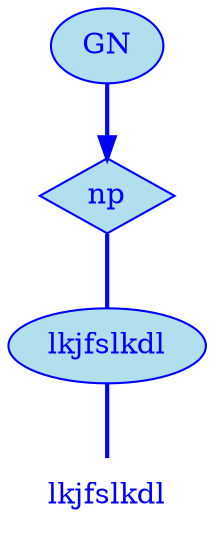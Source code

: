 digraph g {
	graph [bb="0,0,92,252"];
	node [label="\N"];
	graph [_draw_="c 5 -white C 5 -white P 4 0 0 0 252 92 252 92 0 ",
		xdotversion="1.2"];
	"mc1s1_t1#token84" [label=lkjfslkdl, shape=plaintext, fillcolor=lightblue2, fontcolor=blue, pos="46,18", width="0.92", height="0.50", _ldraw_="F 14.000000 11 -Times-Roman c 4 -blue T 46 13 0 51 9 -lkjfslkdl "];
	"mc1s1_W1#wordmc1s1_t1#token" [label=lkjfslkdl, shape=ellipse, fillcolor=lightblue2, fontcolor=blue, pos="46,90", width="1.28", height="0.50", color=blue, style=filled, _draw_="S 6 -filled c 4 -blue C 10 -lightblue2 E 46 90 46 18 ", _ldraw_="F 14.000000 11 -Times-Roman c 4 -blue T 46 85 0 51 9 -lkjfslkdl "];
	"mc1s1_P13#pos" [label=np, shape=diamond, fillcolor=lightblue2, fontcolor=blue, pos="46,162", width="0.75", height="0.50", color=blue, style=filled, _draw_="S 6 -filled c 4 -blue C 10 -lightblue2 P 4 46 180 19 162 46 144 73 162 ", _ldraw_="F 14.000000 11 -Times-Roman c 4 -blue T 46 157 0 17 2 -np "];
	"mc1s1_chk0#chunk" [label=GN, fillcolor=lightblue2, fontcolor=blue, pos="46,234", width="0.75", height="0.50", color=blue, style=filled, arrowhead=doubleoctagon, _draw_="S 6 -filled c 4 -blue C 10 -lightblue2 E 46 234 27 18 ", _ldraw_="F 14.000000 11 -Times-Roman c 4 -blue T 46 229 0 22 2 -GN "];
	"mc1s1_W1#wordmc1s1_t1#token" -> "mc1s1_t1#token84" [arrowhead=none, color=blue, fontcolor=blue, style=bold, minlen=1, pos="46,72 46,61 46,47 46,36", _draw_="S 4 -bold c 4 -blue B 4 46 72 46 61 46 47 46 36 "];
	"mc1s1_P13#pos" -> "mc1s1_W1#wordmc1s1_t1#token" [arrowhead=none, color=blue, fontcolor=blue, style=bold, minlen=1, pos="46,144 46,133 46,119 46,108", _draw_="S 4 -bold c 4 -blue B 4 46 144 46 133 46 119 46 108 "];
	"mc1s1_chk0#chunk" -> "mc1s1_P13#pos" [color=blue, fontcolor=blue, style=bold, minlen=1, pos="e,46,180 46,216 46,208 46,199 46,190", shape=normal, _draw_="S 4 -bold c 4 -blue B 4 46 216 46 208 46 199 46 190 ", _hdraw_="S 5 -solid S 15 -setlinewidth(1) c 4 -blue C 4 -blue P 3 50 190 46 180 43 190 "];
}
